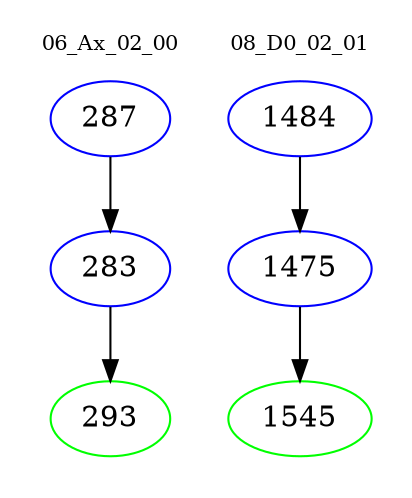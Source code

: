 digraph{
subgraph cluster_0 {
color = white
label = "06_Ax_02_00";
fontsize=10;
T0_287 [label="287", color="blue"]
T0_287 -> T0_283 [color="black"]
T0_283 [label="283", color="blue"]
T0_283 -> T0_293 [color="black"]
T0_293 [label="293", color="green"]
}
subgraph cluster_1 {
color = white
label = "08_D0_02_01";
fontsize=10;
T1_1484 [label="1484", color="blue"]
T1_1484 -> T1_1475 [color="black"]
T1_1475 [label="1475", color="blue"]
T1_1475 -> T1_1545 [color="black"]
T1_1545 [label="1545", color="green"]
}
}
